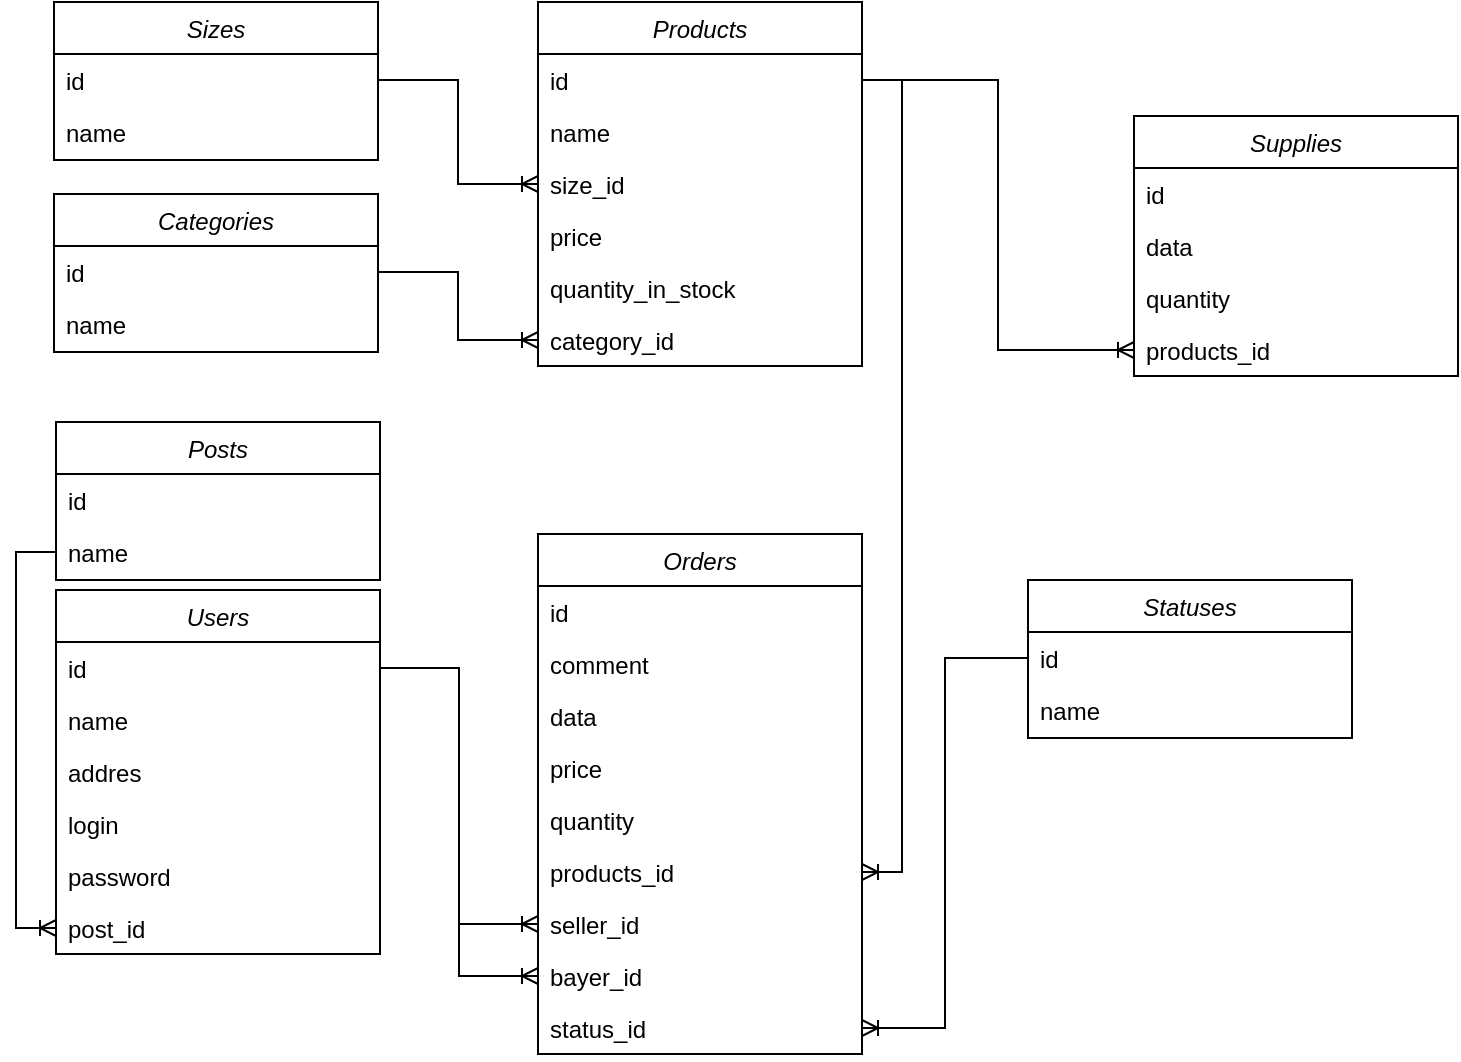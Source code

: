 <mxfile version="24.4.0" type="device">
  <diagram id="C5RBs43oDa-KdzZeNtuy" name="Page-1">
    <mxGraphModel dx="1036" dy="667" grid="0" gridSize="10" guides="1" tooltips="1" connect="1" arrows="1" fold="1" page="1" pageScale="1" pageWidth="1100" pageHeight="850" math="0" shadow="0">
      <root>
        <mxCell id="WIyWlLk6GJQsqaUBKTNV-0" />
        <mxCell id="WIyWlLk6GJQsqaUBKTNV-1" parent="WIyWlLk6GJQsqaUBKTNV-0" />
        <mxCell id="zkfFHV4jXpPFQw0GAbJ--0" value="Users" style="swimlane;fontStyle=2;align=center;verticalAlign=top;childLayout=stackLayout;horizontal=1;startSize=26;horizontalStack=0;resizeParent=1;resizeLast=0;collapsible=1;marginBottom=0;rounded=0;shadow=0;strokeWidth=1;" parent="WIyWlLk6GJQsqaUBKTNV-1" vertex="1">
          <mxGeometry x="195" y="453" width="162" height="182" as="geometry">
            <mxRectangle x="230" y="140" width="160" height="26" as="alternateBounds" />
          </mxGeometry>
        </mxCell>
        <mxCell id="zkfFHV4jXpPFQw0GAbJ--2" value="id" style="text;align=left;verticalAlign=top;spacingLeft=4;spacingRight=4;overflow=hidden;rotatable=0;points=[[0,0.5],[1,0.5]];portConstraint=eastwest;rounded=0;shadow=0;html=0;" parent="zkfFHV4jXpPFQw0GAbJ--0" vertex="1">
          <mxGeometry y="26" width="162" height="26" as="geometry" />
        </mxCell>
        <mxCell id="zkfFHV4jXpPFQw0GAbJ--1" value="name" style="text;align=left;verticalAlign=top;spacingLeft=4;spacingRight=4;overflow=hidden;rotatable=0;points=[[0,0.5],[1,0.5]];portConstraint=eastwest;" parent="zkfFHV4jXpPFQw0GAbJ--0" vertex="1">
          <mxGeometry y="52" width="162" height="26" as="geometry" />
        </mxCell>
        <mxCell id="zkfFHV4jXpPFQw0GAbJ--3" value="addres" style="text;align=left;verticalAlign=top;spacingLeft=4;spacingRight=4;overflow=hidden;rotatable=0;points=[[0,0.5],[1,0.5]];portConstraint=eastwest;rounded=0;shadow=0;html=0;" parent="zkfFHV4jXpPFQw0GAbJ--0" vertex="1">
          <mxGeometry y="78" width="162" height="26" as="geometry" />
        </mxCell>
        <mxCell id="zkfFHV4jXpPFQw0GAbJ--5" value="login" style="text;align=left;verticalAlign=top;spacingLeft=4;spacingRight=4;overflow=hidden;rotatable=0;points=[[0,0.5],[1,0.5]];portConstraint=eastwest;" parent="zkfFHV4jXpPFQw0GAbJ--0" vertex="1">
          <mxGeometry y="104" width="162" height="26" as="geometry" />
        </mxCell>
        <mxCell id="jPZ4ChD8aeTsmJw0_MSO-0" value="password" style="text;align=left;verticalAlign=top;spacingLeft=4;spacingRight=4;overflow=hidden;rotatable=0;points=[[0,0.5],[1,0.5]];portConstraint=eastwest;" parent="zkfFHV4jXpPFQw0GAbJ--0" vertex="1">
          <mxGeometry y="130" width="162" height="26" as="geometry" />
        </mxCell>
        <mxCell id="jPZ4ChD8aeTsmJw0_MSO-1" value="post_id" style="text;align=left;verticalAlign=top;spacingLeft=4;spacingRight=4;overflow=hidden;rotatable=0;points=[[0,0.5],[1,0.5]];portConstraint=eastwest;" parent="zkfFHV4jXpPFQw0GAbJ--0" vertex="1">
          <mxGeometry y="156" width="162" height="26" as="geometry" />
        </mxCell>
        <mxCell id="jPZ4ChD8aeTsmJw0_MSO-2" value="Posts" style="swimlane;fontStyle=2;align=center;verticalAlign=top;childLayout=stackLayout;horizontal=1;startSize=26;horizontalStack=0;resizeParent=1;resizeLast=0;collapsible=1;marginBottom=0;rounded=0;shadow=0;strokeWidth=1;" parent="WIyWlLk6GJQsqaUBKTNV-1" vertex="1">
          <mxGeometry x="195" y="369" width="162" height="79" as="geometry">
            <mxRectangle x="230" y="140" width="160" height="26" as="alternateBounds" />
          </mxGeometry>
        </mxCell>
        <mxCell id="jPZ4ChD8aeTsmJw0_MSO-3" value="id" style="text;align=left;verticalAlign=top;spacingLeft=4;spacingRight=4;overflow=hidden;rotatable=0;points=[[0,0.5],[1,0.5]];portConstraint=eastwest;rounded=0;shadow=0;html=0;" parent="jPZ4ChD8aeTsmJw0_MSO-2" vertex="1">
          <mxGeometry y="26" width="162" height="26" as="geometry" />
        </mxCell>
        <mxCell id="jPZ4ChD8aeTsmJw0_MSO-4" value="name" style="text;align=left;verticalAlign=top;spacingLeft=4;spacingRight=4;overflow=hidden;rotatable=0;points=[[0,0.5],[1,0.5]];portConstraint=eastwest;" parent="jPZ4ChD8aeTsmJw0_MSO-2" vertex="1">
          <mxGeometry y="52" width="162" height="26" as="geometry" />
        </mxCell>
        <mxCell id="jPZ4ChD8aeTsmJw0_MSO-9" style="edgeStyle=orthogonalEdgeStyle;rounded=0;orthogonalLoop=1;jettySize=auto;html=1;exitX=0;exitY=0.5;exitDx=0;exitDy=0;entryX=0;entryY=0.5;entryDx=0;entryDy=0;endArrow=ERoneToMany;endFill=0;" parent="WIyWlLk6GJQsqaUBKTNV-1" source="jPZ4ChD8aeTsmJw0_MSO-4" target="jPZ4ChD8aeTsmJw0_MSO-1" edge="1">
          <mxGeometry relative="1" as="geometry" />
        </mxCell>
        <mxCell id="jPZ4ChD8aeTsmJw0_MSO-10" value="Products" style="swimlane;fontStyle=2;align=center;verticalAlign=top;childLayout=stackLayout;horizontal=1;startSize=26;horizontalStack=0;resizeParent=1;resizeLast=0;collapsible=1;marginBottom=0;rounded=0;shadow=0;strokeWidth=1;" parent="WIyWlLk6GJQsqaUBKTNV-1" vertex="1">
          <mxGeometry x="436" y="159" width="162" height="182" as="geometry">
            <mxRectangle x="230" y="140" width="160" height="26" as="alternateBounds" />
          </mxGeometry>
        </mxCell>
        <mxCell id="jPZ4ChD8aeTsmJw0_MSO-11" value="id" style="text;align=left;verticalAlign=top;spacingLeft=4;spacingRight=4;overflow=hidden;rotatable=0;points=[[0,0.5],[1,0.5]];portConstraint=eastwest;rounded=0;shadow=0;html=0;" parent="jPZ4ChD8aeTsmJw0_MSO-10" vertex="1">
          <mxGeometry y="26" width="162" height="26" as="geometry" />
        </mxCell>
        <mxCell id="jPZ4ChD8aeTsmJw0_MSO-12" value="name" style="text;align=left;verticalAlign=top;spacingLeft=4;spacingRight=4;overflow=hidden;rotatable=0;points=[[0,0.5],[1,0.5]];portConstraint=eastwest;" parent="jPZ4ChD8aeTsmJw0_MSO-10" vertex="1">
          <mxGeometry y="52" width="162" height="26" as="geometry" />
        </mxCell>
        <mxCell id="jPZ4ChD8aeTsmJw0_MSO-13" value="size_id" style="text;align=left;verticalAlign=top;spacingLeft=4;spacingRight=4;overflow=hidden;rotatable=0;points=[[0,0.5],[1,0.5]];portConstraint=eastwest;rounded=0;shadow=0;html=0;" parent="jPZ4ChD8aeTsmJw0_MSO-10" vertex="1">
          <mxGeometry y="78" width="162" height="26" as="geometry" />
        </mxCell>
        <mxCell id="jPZ4ChD8aeTsmJw0_MSO-14" value="price" style="text;align=left;verticalAlign=top;spacingLeft=4;spacingRight=4;overflow=hidden;rotatable=0;points=[[0,0.5],[1,0.5]];portConstraint=eastwest;" parent="jPZ4ChD8aeTsmJw0_MSO-10" vertex="1">
          <mxGeometry y="104" width="162" height="26" as="geometry" />
        </mxCell>
        <mxCell id="jPZ4ChD8aeTsmJw0_MSO-27" value="quantity_in_stock" style="text;align=left;verticalAlign=top;spacingLeft=4;spacingRight=4;overflow=hidden;rotatable=0;points=[[0,0.5],[1,0.5]];portConstraint=eastwest;" parent="jPZ4ChD8aeTsmJw0_MSO-10" vertex="1">
          <mxGeometry y="130" width="162" height="26" as="geometry" />
        </mxCell>
        <mxCell id="jPZ4ChD8aeTsmJw0_MSO-15" value="category_id" style="text;align=left;verticalAlign=top;spacingLeft=4;spacingRight=4;overflow=hidden;rotatable=0;points=[[0,0.5],[1,0.5]];portConstraint=eastwest;" parent="jPZ4ChD8aeTsmJw0_MSO-10" vertex="1">
          <mxGeometry y="156" width="162" height="26" as="geometry" />
        </mxCell>
        <mxCell id="jPZ4ChD8aeTsmJw0_MSO-17" value="Categories" style="swimlane;fontStyle=2;align=center;verticalAlign=top;childLayout=stackLayout;horizontal=1;startSize=26;horizontalStack=0;resizeParent=1;resizeLast=0;collapsible=1;marginBottom=0;rounded=0;shadow=0;strokeWidth=1;" parent="WIyWlLk6GJQsqaUBKTNV-1" vertex="1">
          <mxGeometry x="194" y="255" width="162" height="79" as="geometry">
            <mxRectangle x="230" y="140" width="160" height="26" as="alternateBounds" />
          </mxGeometry>
        </mxCell>
        <mxCell id="jPZ4ChD8aeTsmJw0_MSO-18" value="id" style="text;align=left;verticalAlign=top;spacingLeft=4;spacingRight=4;overflow=hidden;rotatable=0;points=[[0,0.5],[1,0.5]];portConstraint=eastwest;rounded=0;shadow=0;html=0;" parent="jPZ4ChD8aeTsmJw0_MSO-17" vertex="1">
          <mxGeometry y="26" width="162" height="26" as="geometry" />
        </mxCell>
        <mxCell id="jPZ4ChD8aeTsmJw0_MSO-19" value="name" style="text;align=left;verticalAlign=top;spacingLeft=4;spacingRight=4;overflow=hidden;rotatable=0;points=[[0,0.5],[1,0.5]];portConstraint=eastwest;" parent="jPZ4ChD8aeTsmJw0_MSO-17" vertex="1">
          <mxGeometry y="52" width="162" height="26" as="geometry" />
        </mxCell>
        <mxCell id="jPZ4ChD8aeTsmJw0_MSO-23" style="edgeStyle=orthogonalEdgeStyle;rounded=0;orthogonalLoop=1;jettySize=auto;html=1;exitX=1;exitY=0.5;exitDx=0;exitDy=0;entryX=0;entryY=0.5;entryDx=0;entryDy=0;endArrow=ERoneToMany;endFill=0;" parent="WIyWlLk6GJQsqaUBKTNV-1" source="jPZ4ChD8aeTsmJw0_MSO-18" target="jPZ4ChD8aeTsmJw0_MSO-15" edge="1">
          <mxGeometry relative="1" as="geometry">
            <mxPoint x="77" y="329" as="sourcePoint" />
            <mxPoint x="407" y="366" as="targetPoint" />
          </mxGeometry>
        </mxCell>
        <mxCell id="jPZ4ChD8aeTsmJw0_MSO-28" value="Supplies" style="swimlane;fontStyle=2;align=center;verticalAlign=top;childLayout=stackLayout;horizontal=1;startSize=26;horizontalStack=0;resizeParent=1;resizeLast=0;collapsible=1;marginBottom=0;rounded=0;shadow=0;strokeWidth=1;" parent="WIyWlLk6GJQsqaUBKTNV-1" vertex="1">
          <mxGeometry x="734" y="216" width="162" height="130" as="geometry">
            <mxRectangle x="230" y="140" width="160" height="26" as="alternateBounds" />
          </mxGeometry>
        </mxCell>
        <mxCell id="jPZ4ChD8aeTsmJw0_MSO-29" value="id" style="text;align=left;verticalAlign=top;spacingLeft=4;spacingRight=4;overflow=hidden;rotatable=0;points=[[0,0.5],[1,0.5]];portConstraint=eastwest;rounded=0;shadow=0;html=0;" parent="jPZ4ChD8aeTsmJw0_MSO-28" vertex="1">
          <mxGeometry y="26" width="162" height="26" as="geometry" />
        </mxCell>
        <mxCell id="9i764E9Pg1utmeCNaLJg-2" value="data" style="text;align=left;verticalAlign=top;spacingLeft=4;spacingRight=4;overflow=hidden;rotatable=0;points=[[0,0.5],[1,0.5]];portConstraint=eastwest;rounded=0;shadow=0;html=0;" parent="jPZ4ChD8aeTsmJw0_MSO-28" vertex="1">
          <mxGeometry y="52" width="162" height="26" as="geometry" />
        </mxCell>
        <mxCell id="jPZ4ChD8aeTsmJw0_MSO-32" value="quantity" style="text;align=left;verticalAlign=top;spacingLeft=4;spacingRight=4;overflow=hidden;rotatable=0;points=[[0,0.5],[1,0.5]];portConstraint=eastwest;" parent="jPZ4ChD8aeTsmJw0_MSO-28" vertex="1">
          <mxGeometry y="78" width="162" height="26" as="geometry" />
        </mxCell>
        <mxCell id="jPZ4ChD8aeTsmJw0_MSO-31" value="products_id" style="text;align=left;verticalAlign=top;spacingLeft=4;spacingRight=4;overflow=hidden;rotatable=0;points=[[0,0.5],[1,0.5]];portConstraint=eastwest;" parent="jPZ4ChD8aeTsmJw0_MSO-28" vertex="1">
          <mxGeometry y="104" width="162" height="26" as="geometry" />
        </mxCell>
        <mxCell id="jPZ4ChD8aeTsmJw0_MSO-33" style="edgeStyle=orthogonalEdgeStyle;rounded=0;orthogonalLoop=1;jettySize=auto;html=1;exitX=1;exitY=0.5;exitDx=0;exitDy=0;entryX=0;entryY=0.5;entryDx=0;entryDy=0;endArrow=ERoneToMany;endFill=0;" parent="WIyWlLk6GJQsqaUBKTNV-1" source="jPZ4ChD8aeTsmJw0_MSO-11" target="jPZ4ChD8aeTsmJw0_MSO-31" edge="1">
          <mxGeometry relative="1" as="geometry" />
        </mxCell>
        <mxCell id="jPZ4ChD8aeTsmJw0_MSO-34" value="Orders" style="swimlane;fontStyle=2;align=center;verticalAlign=top;childLayout=stackLayout;horizontal=1;startSize=26;horizontalStack=0;resizeParent=1;resizeLast=0;collapsible=1;marginBottom=0;rounded=0;shadow=0;strokeWidth=1;" parent="WIyWlLk6GJQsqaUBKTNV-1" vertex="1">
          <mxGeometry x="436" y="425" width="162" height="260" as="geometry">
            <mxRectangle x="230" y="140" width="160" height="26" as="alternateBounds" />
          </mxGeometry>
        </mxCell>
        <mxCell id="jPZ4ChD8aeTsmJw0_MSO-35" value="id" style="text;align=left;verticalAlign=top;spacingLeft=4;spacingRight=4;overflow=hidden;rotatable=0;points=[[0,0.5],[1,0.5]];portConstraint=eastwest;rounded=0;shadow=0;html=0;" parent="jPZ4ChD8aeTsmJw0_MSO-34" vertex="1">
          <mxGeometry y="26" width="162" height="26" as="geometry" />
        </mxCell>
        <mxCell id="jPZ4ChD8aeTsmJw0_MSO-36" value="comment" style="text;align=left;verticalAlign=top;spacingLeft=4;spacingRight=4;overflow=hidden;rotatable=0;points=[[0,0.5],[1,0.5]];portConstraint=eastwest;" parent="jPZ4ChD8aeTsmJw0_MSO-34" vertex="1">
          <mxGeometry y="52" width="162" height="26" as="geometry" />
        </mxCell>
        <mxCell id="jPZ4ChD8aeTsmJw0_MSO-37" value="data" style="text;align=left;verticalAlign=top;spacingLeft=4;spacingRight=4;overflow=hidden;rotatable=0;points=[[0,0.5],[1,0.5]];portConstraint=eastwest;rounded=0;shadow=0;html=0;" parent="jPZ4ChD8aeTsmJw0_MSO-34" vertex="1">
          <mxGeometry y="78" width="162" height="26" as="geometry" />
        </mxCell>
        <mxCell id="jPZ4ChD8aeTsmJw0_MSO-39" value="price" style="text;align=left;verticalAlign=top;spacingLeft=4;spacingRight=4;overflow=hidden;rotatable=0;points=[[0,0.5],[1,0.5]];portConstraint=eastwest;" parent="jPZ4ChD8aeTsmJw0_MSO-34" vertex="1">
          <mxGeometry y="104" width="162" height="26" as="geometry" />
        </mxCell>
        <mxCell id="9i764E9Pg1utmeCNaLJg-1" value="quantity" style="text;align=left;verticalAlign=top;spacingLeft=4;spacingRight=4;overflow=hidden;rotatable=0;points=[[0,0.5],[1,0.5]];portConstraint=eastwest;" parent="jPZ4ChD8aeTsmJw0_MSO-34" vertex="1">
          <mxGeometry y="130" width="162" height="26" as="geometry" />
        </mxCell>
        <mxCell id="jPZ4ChD8aeTsmJw0_MSO-38" value="products_id" style="text;align=left;verticalAlign=top;spacingLeft=4;spacingRight=4;overflow=hidden;rotatable=0;points=[[0,0.5],[1,0.5]];portConstraint=eastwest;" parent="jPZ4ChD8aeTsmJw0_MSO-34" vertex="1">
          <mxGeometry y="156" width="162" height="26" as="geometry" />
        </mxCell>
        <mxCell id="jPZ4ChD8aeTsmJw0_MSO-41" value="seller_id" style="text;align=left;verticalAlign=top;spacingLeft=4;spacingRight=4;overflow=hidden;rotatable=0;points=[[0,0.5],[1,0.5]];portConstraint=eastwest;" parent="jPZ4ChD8aeTsmJw0_MSO-34" vertex="1">
          <mxGeometry y="182" width="162" height="26" as="geometry" />
        </mxCell>
        <mxCell id="jPZ4ChD8aeTsmJw0_MSO-42" value="bayer_id" style="text;align=left;verticalAlign=top;spacingLeft=4;spacingRight=4;overflow=hidden;rotatable=0;points=[[0,0.5],[1,0.5]];portConstraint=eastwest;" parent="jPZ4ChD8aeTsmJw0_MSO-34" vertex="1">
          <mxGeometry y="208" width="162" height="26" as="geometry" />
        </mxCell>
        <mxCell id="cYoVvFSU9L_sLuSS4Gl3-4" value="status_id" style="text;align=left;verticalAlign=top;spacingLeft=4;spacingRight=4;overflow=hidden;rotatable=0;points=[[0,0.5],[1,0.5]];portConstraint=eastwest;" vertex="1" parent="jPZ4ChD8aeTsmJw0_MSO-34">
          <mxGeometry y="234" width="162" height="26" as="geometry" />
        </mxCell>
        <mxCell id="jPZ4ChD8aeTsmJw0_MSO-43" style="edgeStyle=orthogonalEdgeStyle;rounded=0;orthogonalLoop=1;jettySize=auto;html=1;exitX=1;exitY=0.5;exitDx=0;exitDy=0;entryX=0;entryY=0.5;entryDx=0;entryDy=0;endArrow=ERoneToMany;endFill=0;" parent="WIyWlLk6GJQsqaUBKTNV-1" source="zkfFHV4jXpPFQw0GAbJ--2" target="jPZ4ChD8aeTsmJw0_MSO-41" edge="1">
          <mxGeometry relative="1" as="geometry" />
        </mxCell>
        <mxCell id="jPZ4ChD8aeTsmJw0_MSO-44" style="edgeStyle=orthogonalEdgeStyle;rounded=0;orthogonalLoop=1;jettySize=auto;html=1;exitX=1;exitY=0.5;exitDx=0;exitDy=0;entryX=0;entryY=0.5;entryDx=0;entryDy=0;endArrow=ERoneToMany;endFill=0;" parent="WIyWlLk6GJQsqaUBKTNV-1" source="zkfFHV4jXpPFQw0GAbJ--2" target="jPZ4ChD8aeTsmJw0_MSO-42" edge="1">
          <mxGeometry relative="1" as="geometry">
            <mxPoint x="565" y="506" as="sourcePoint" />
            <mxPoint x="714" y="636" as="targetPoint" />
          </mxGeometry>
        </mxCell>
        <mxCell id="9i764E9Pg1utmeCNaLJg-0" style="edgeStyle=orthogonalEdgeStyle;rounded=0;orthogonalLoop=1;jettySize=auto;html=1;exitX=1;exitY=0.5;exitDx=0;exitDy=0;entryX=1;entryY=0.5;entryDx=0;entryDy=0;endArrow=ERoneToMany;endFill=0;" parent="WIyWlLk6GJQsqaUBKTNV-1" source="jPZ4ChD8aeTsmJw0_MSO-11" target="jPZ4ChD8aeTsmJw0_MSO-38" edge="1">
          <mxGeometry relative="1" as="geometry" />
        </mxCell>
        <mxCell id="y978BwcVGWU7mVAnm5vh-2" value="Sizes" style="swimlane;fontStyle=2;align=center;verticalAlign=top;childLayout=stackLayout;horizontal=1;startSize=26;horizontalStack=0;resizeParent=1;resizeLast=0;collapsible=1;marginBottom=0;rounded=0;shadow=0;strokeWidth=1;" parent="WIyWlLk6GJQsqaUBKTNV-1" vertex="1">
          <mxGeometry x="194" y="159" width="162" height="79" as="geometry">
            <mxRectangle x="230" y="140" width="160" height="26" as="alternateBounds" />
          </mxGeometry>
        </mxCell>
        <mxCell id="y978BwcVGWU7mVAnm5vh-3" value="id" style="text;align=left;verticalAlign=top;spacingLeft=4;spacingRight=4;overflow=hidden;rotatable=0;points=[[0,0.5],[1,0.5]];portConstraint=eastwest;rounded=0;shadow=0;html=0;" parent="y978BwcVGWU7mVAnm5vh-2" vertex="1">
          <mxGeometry y="26" width="162" height="26" as="geometry" />
        </mxCell>
        <mxCell id="y978BwcVGWU7mVAnm5vh-4" value="name" style="text;align=left;verticalAlign=top;spacingLeft=4;spacingRight=4;overflow=hidden;rotatable=0;points=[[0,0.5],[1,0.5]];portConstraint=eastwest;" parent="y978BwcVGWU7mVAnm5vh-2" vertex="1">
          <mxGeometry y="52" width="162" height="26" as="geometry" />
        </mxCell>
        <mxCell id="y978BwcVGWU7mVAnm5vh-5" style="edgeStyle=orthogonalEdgeStyle;rounded=0;orthogonalLoop=1;jettySize=auto;html=1;exitX=1;exitY=0.5;exitDx=0;exitDy=0;endArrow=ERoneToMany;endFill=0;" parent="WIyWlLk6GJQsqaUBKTNV-1" source="y978BwcVGWU7mVAnm5vh-3" target="jPZ4ChD8aeTsmJw0_MSO-13" edge="1">
          <mxGeometry relative="1" as="geometry" />
        </mxCell>
        <mxCell id="cYoVvFSU9L_sLuSS4Gl3-0" value="Statuses" style="swimlane;fontStyle=2;align=center;verticalAlign=top;childLayout=stackLayout;horizontal=1;startSize=26;horizontalStack=0;resizeParent=1;resizeLast=0;collapsible=1;marginBottom=0;rounded=0;shadow=0;strokeWidth=1;" vertex="1" parent="WIyWlLk6GJQsqaUBKTNV-1">
          <mxGeometry x="681" y="448" width="162" height="79" as="geometry">
            <mxRectangle x="230" y="140" width="160" height="26" as="alternateBounds" />
          </mxGeometry>
        </mxCell>
        <mxCell id="cYoVvFSU9L_sLuSS4Gl3-1" value="id" style="text;align=left;verticalAlign=top;spacingLeft=4;spacingRight=4;overflow=hidden;rotatable=0;points=[[0,0.5],[1,0.5]];portConstraint=eastwest;rounded=0;shadow=0;html=0;" vertex="1" parent="cYoVvFSU9L_sLuSS4Gl3-0">
          <mxGeometry y="26" width="162" height="26" as="geometry" />
        </mxCell>
        <mxCell id="cYoVvFSU9L_sLuSS4Gl3-2" value="name" style="text;align=left;verticalAlign=top;spacingLeft=4;spacingRight=4;overflow=hidden;rotatable=0;points=[[0,0.5],[1,0.5]];portConstraint=eastwest;" vertex="1" parent="cYoVvFSU9L_sLuSS4Gl3-0">
          <mxGeometry y="52" width="162" height="26" as="geometry" />
        </mxCell>
        <mxCell id="cYoVvFSU9L_sLuSS4Gl3-3" style="edgeStyle=orthogonalEdgeStyle;rounded=0;orthogonalLoop=1;jettySize=auto;html=1;exitX=0;exitY=0.5;exitDx=0;exitDy=0;entryX=1;entryY=0.5;entryDx=0;entryDy=0;endArrow=ERoneToMany;endFill=0;" edge="1" parent="WIyWlLk6GJQsqaUBKTNV-1" source="cYoVvFSU9L_sLuSS4Gl3-1" target="cYoVvFSU9L_sLuSS4Gl3-4">
          <mxGeometry relative="1" as="geometry">
            <mxPoint x="649" y="578" as="targetPoint" />
          </mxGeometry>
        </mxCell>
      </root>
    </mxGraphModel>
  </diagram>
</mxfile>
